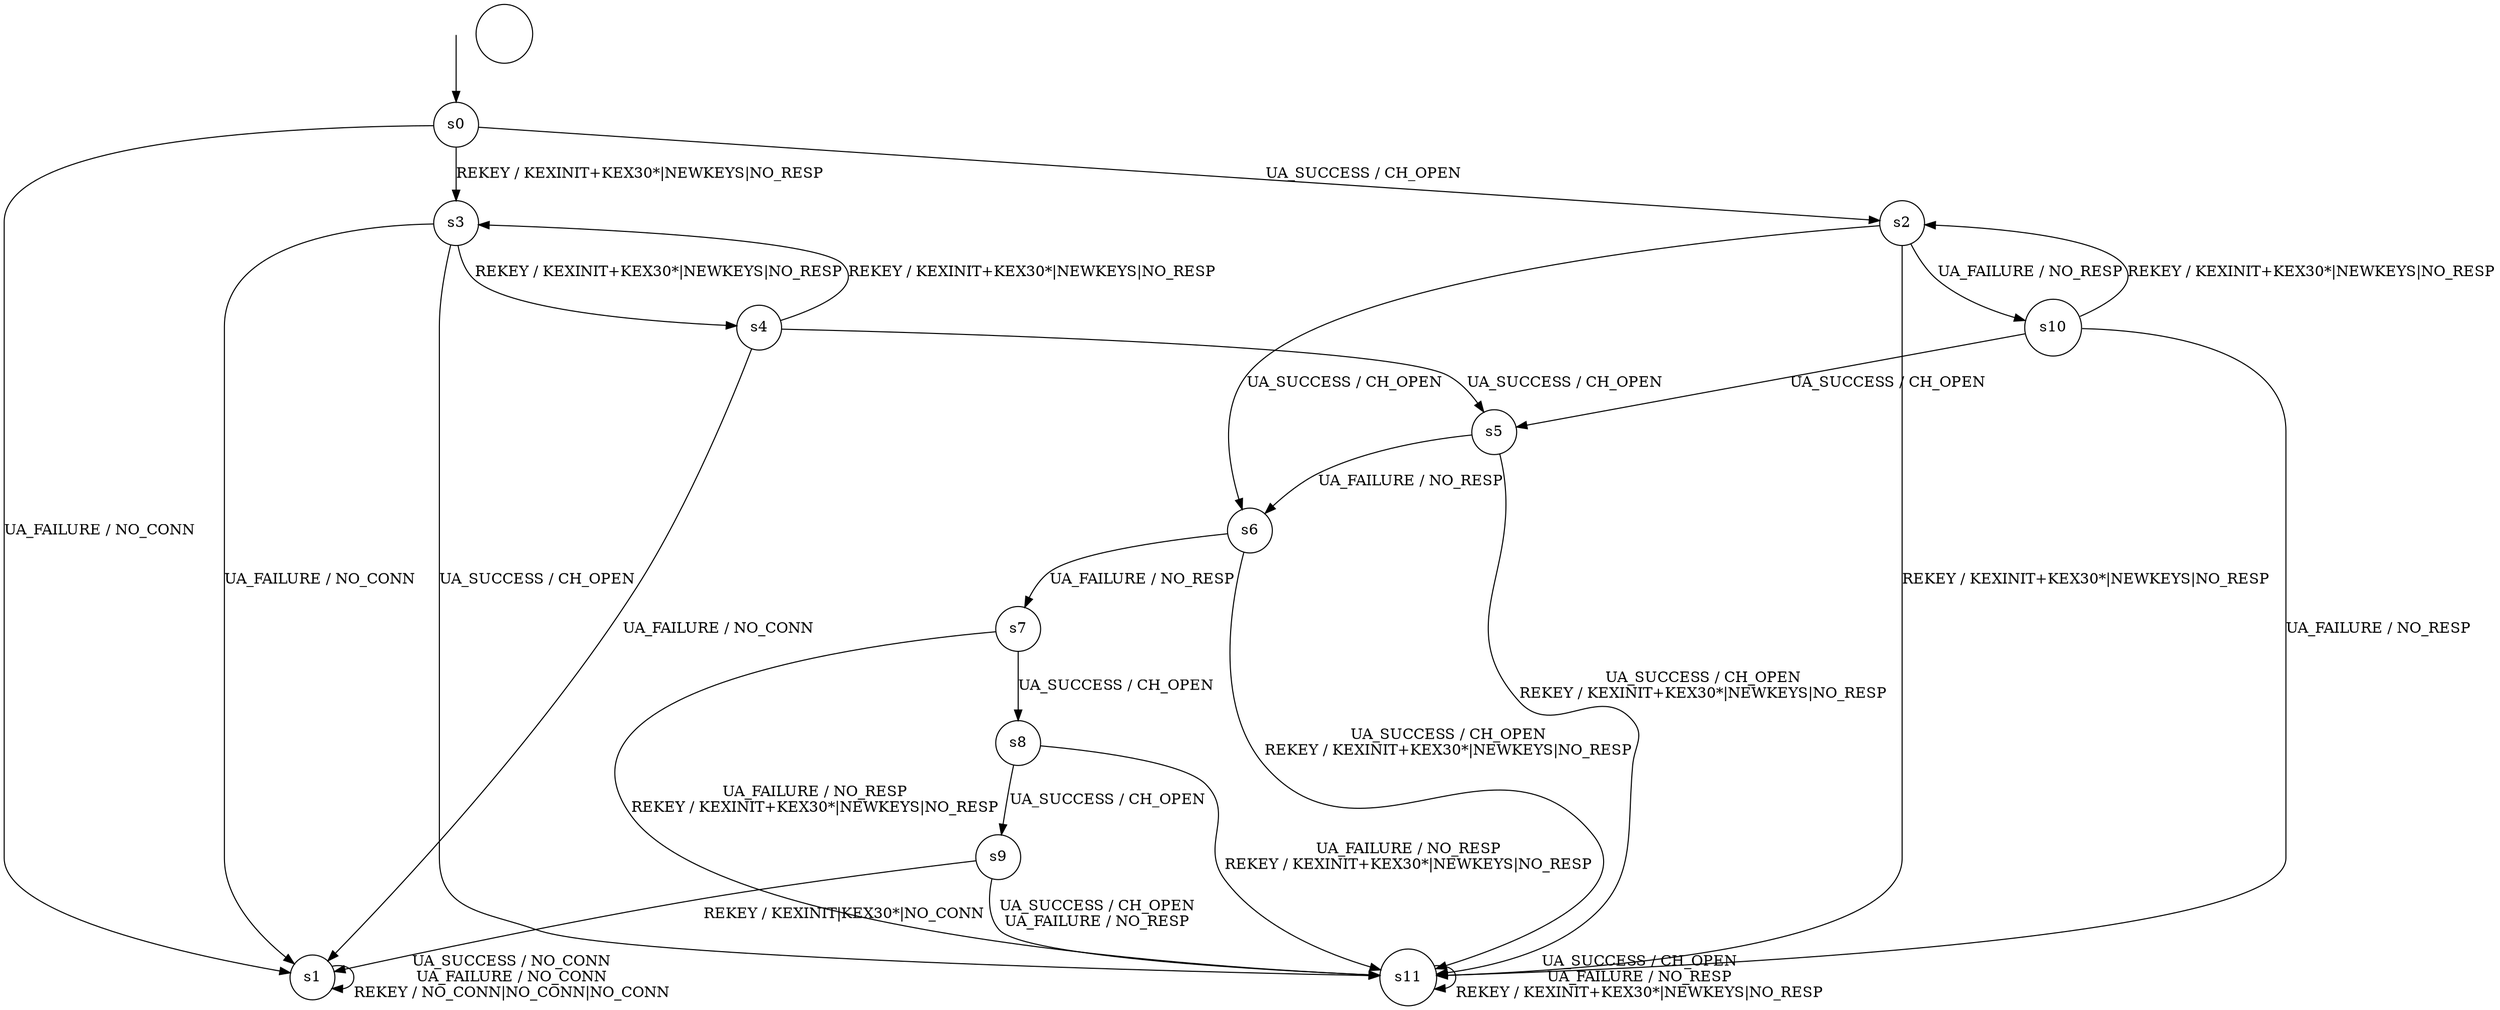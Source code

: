 digraph g {
s0 [label="s0", shape="circle"];
s1 [label="s1", shape="circle"];
s2 [label="s2", shape="circle"];
s3 [label="s3", shape="circle"];
s4 [label="s4", shape="circle"];
s5 [label="s5", shape="circle"];
s6 [label="s6", shape="circle"];
s7 [label="s7", shape="circle"];
s8 [label="s8", shape="circle"];
s9 [label="s9", shape="circle"];
s10 [label="s10", shape="circle"];
s11 [label="s11", shape="circle"];
s0 -> s2  [label="UA_SUCCESS / CH_OPEN"];
s0 -> s1  [label="UA_FAILURE / NO_CONN"];
s0 -> s3  [label="REKEY / KEXINIT+KEX30*|NEWKEYS|NO_RESP"];
s1 -> s1  [label="UA_SUCCESS / NO_CONN
UA_FAILURE / NO_CONN
REKEY / NO_CONN|NO_CONN|NO_CONN"];
s2 -> s6  [label="UA_SUCCESS / CH_OPEN"];
s2 -> s10  [label="UA_FAILURE / NO_RESP"];
s2 -> s11  [label="REKEY / KEXINIT+KEX30*|NEWKEYS|NO_RESP"];
s3 -> s11  [label="UA_SUCCESS / CH_OPEN"];
s3 -> s1  [label="UA_FAILURE / NO_CONN"];
s3 -> s4  [label="REKEY / KEXINIT+KEX30*|NEWKEYS|NO_RESP"];
s4 -> s5  [label="UA_SUCCESS / CH_OPEN"];
s4 -> s1  [label="UA_FAILURE / NO_CONN"];
s4 -> s3  [label="REKEY / KEXINIT+KEX30*|NEWKEYS|NO_RESP"];
s5 -> s11  [label="UA_SUCCESS / CH_OPEN
REKEY / KEXINIT+KEX30*|NEWKEYS|NO_RESP"];
s5 -> s6  [label="UA_FAILURE / NO_RESP"];
s6 -> s11  [label="UA_SUCCESS / CH_OPEN
REKEY / KEXINIT+KEX30*|NEWKEYS|NO_RESP"];
s6 -> s7  [label="UA_FAILURE / NO_RESP"];
s7 -> s8  [label="UA_SUCCESS / CH_OPEN"];
s7 -> s11  [label="UA_FAILURE / NO_RESP
REKEY / KEXINIT+KEX30*|NEWKEYS|NO_RESP"];
s8 -> s9  [label="UA_SUCCESS / CH_OPEN"];
s8 -> s11  [label="UA_FAILURE / NO_RESP
REKEY / KEXINIT+KEX30*|NEWKEYS|NO_RESP"];
s9 -> s11  [label="UA_SUCCESS / CH_OPEN
UA_FAILURE / NO_RESP"];
s9 -> s1  [label="REKEY / KEXINIT|KEX30*|NO_CONN"];
s10 -> s5  [label="UA_SUCCESS / CH_OPEN"];
s10 -> s11  [label="UA_FAILURE / NO_RESP"];
s10 -> s2  [label="REKEY / KEXINIT+KEX30*|NEWKEYS|NO_RESP"];
s11 -> s11  [label="UA_SUCCESS / CH_OPEN
UA_FAILURE / NO_RESP
REKEY / KEXINIT+KEX30*|NEWKEYS|NO_RESP"];
__start0 [height="0", label="", shape="none", width="0"];
__start0 -> s0;
"\n\n";
}
